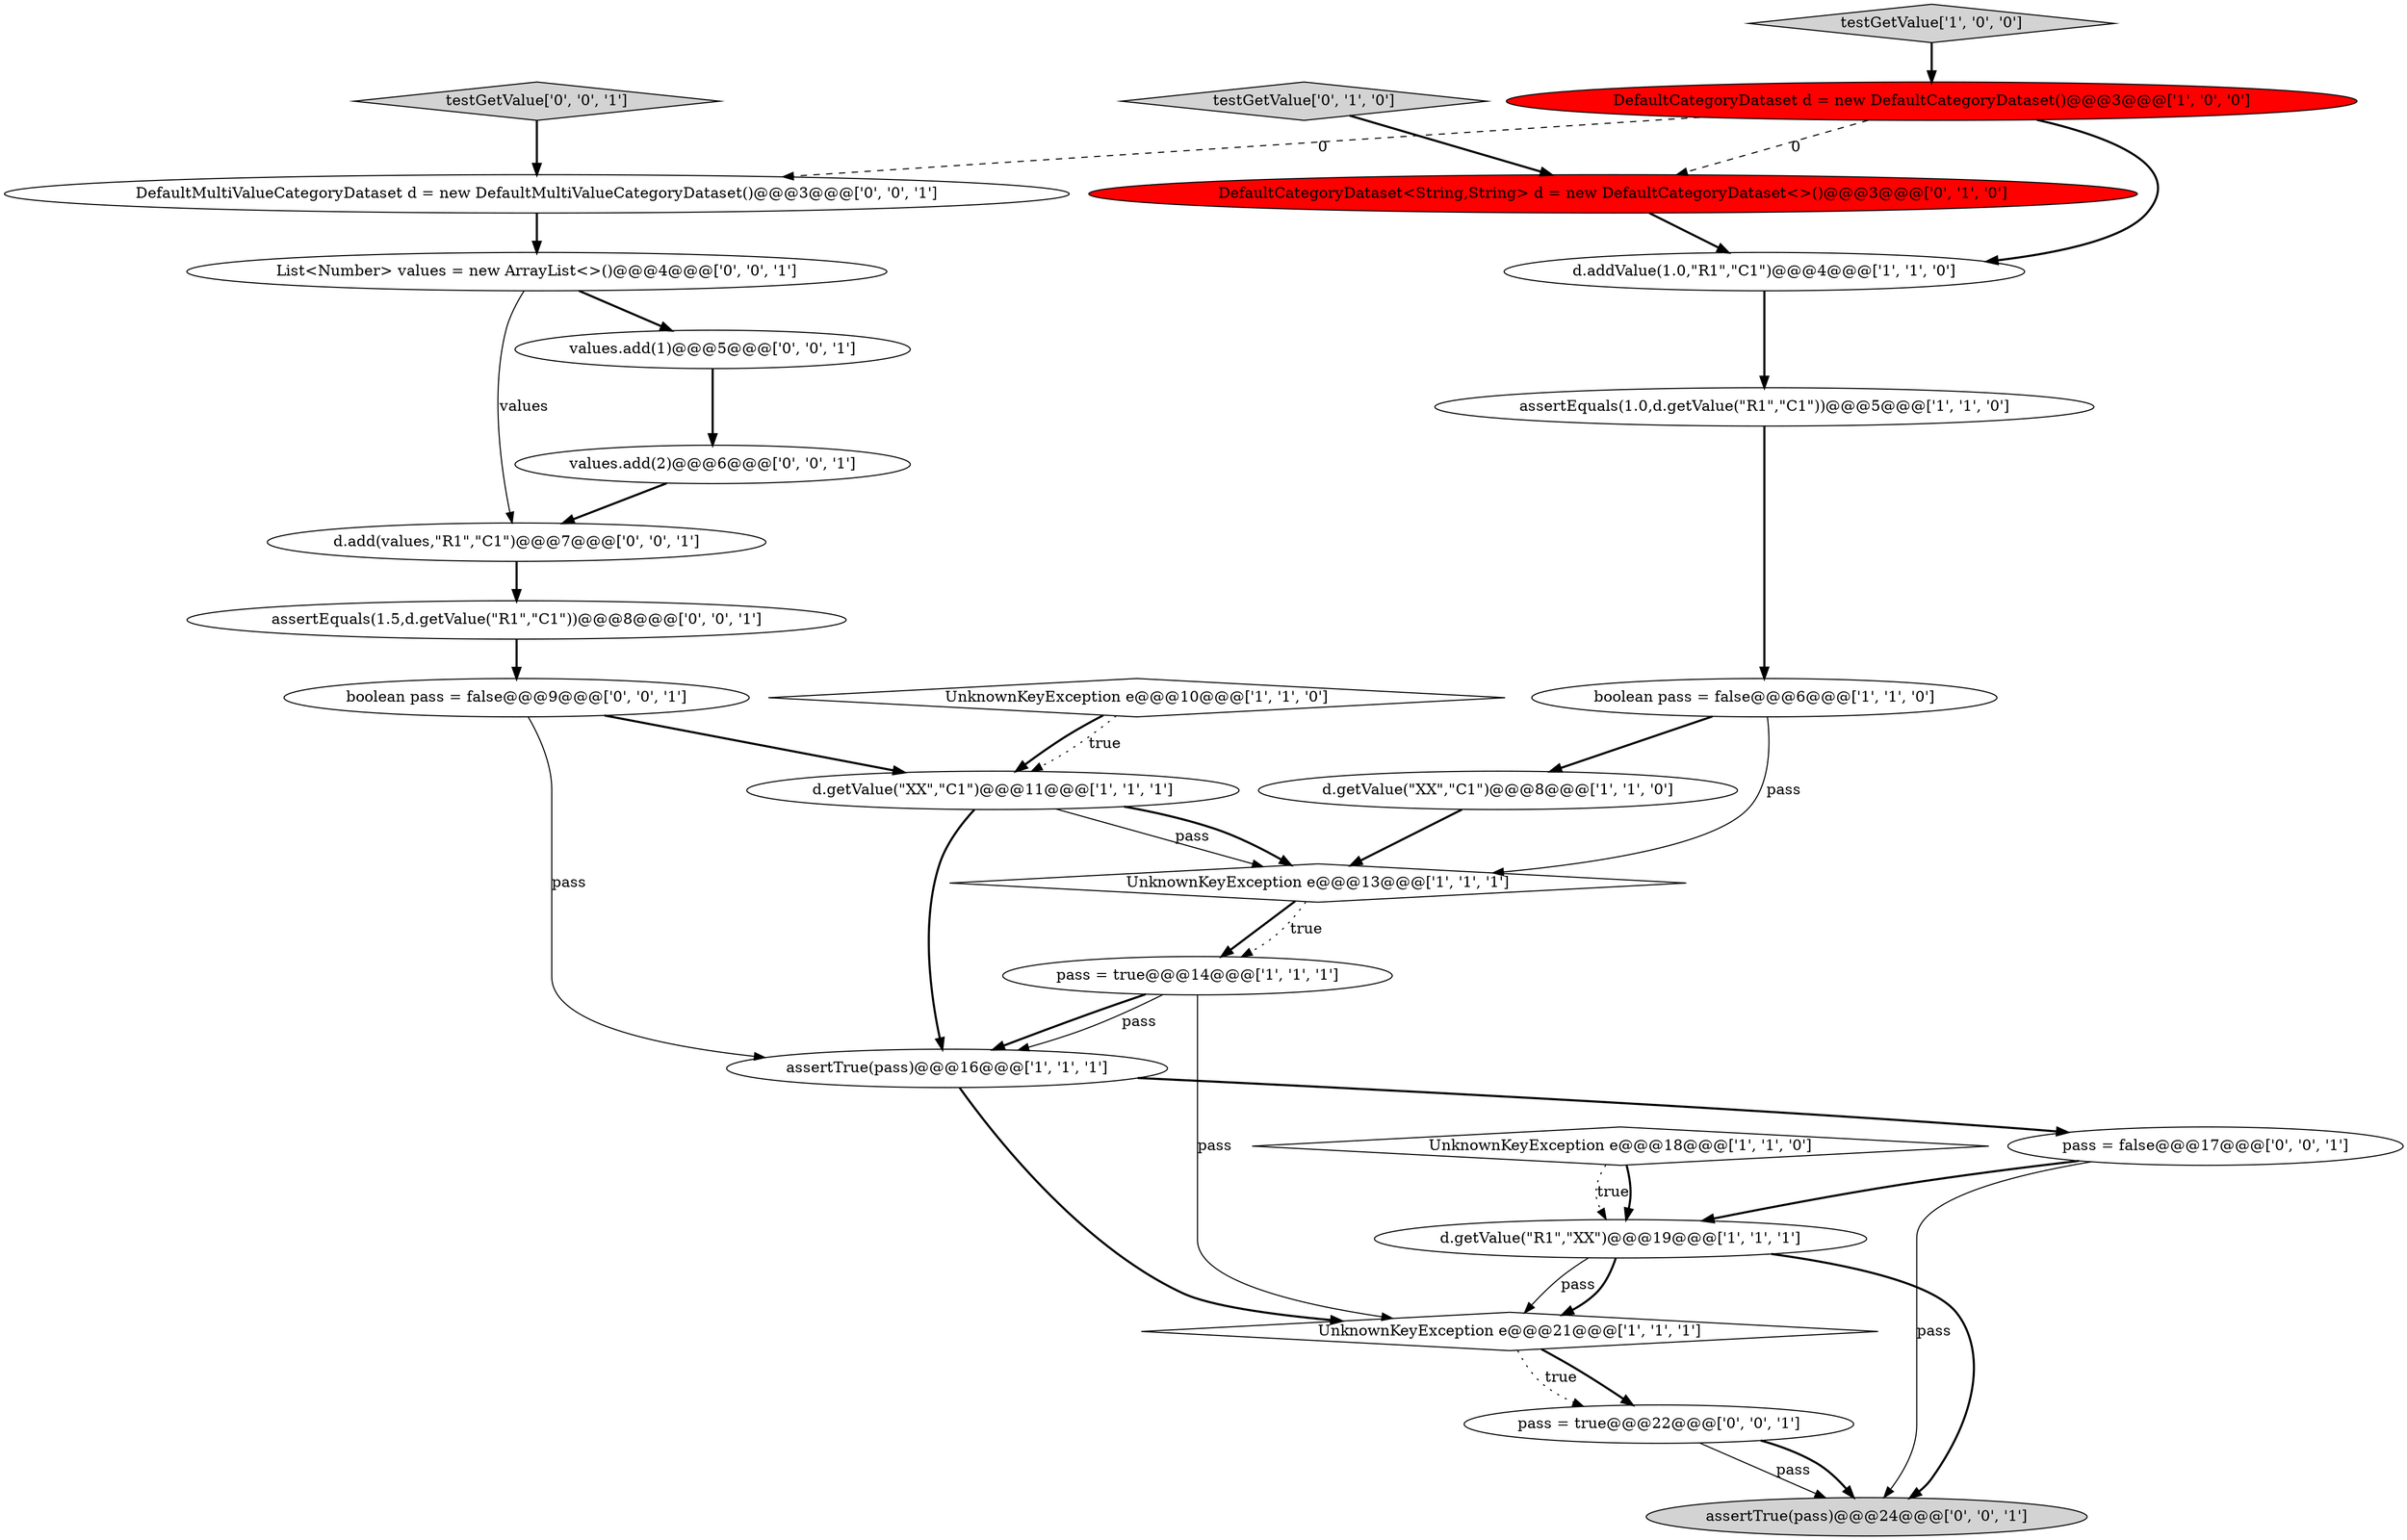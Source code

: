digraph {
14 [style = filled, label = "testGetValue['0', '1', '0']", fillcolor = lightgray, shape = diamond image = "AAA0AAABBB2BBB"];
12 [style = filled, label = "d.addValue(1.0,\"R1\",\"C1\")@@@4@@@['1', '1', '0']", fillcolor = white, shape = ellipse image = "AAA0AAABBB1BBB"];
2 [style = filled, label = "d.getValue(\"XX\",\"C1\")@@@8@@@['1', '1', '0']", fillcolor = white, shape = ellipse image = "AAA0AAABBB1BBB"];
16 [style = filled, label = "boolean pass = false@@@9@@@['0', '0', '1']", fillcolor = white, shape = ellipse image = "AAA0AAABBB3BBB"];
22 [style = filled, label = "List<Number> values = new ArrayList<>()@@@4@@@['0', '0', '1']", fillcolor = white, shape = ellipse image = "AAA0AAABBB3BBB"];
3 [style = filled, label = "assertEquals(1.0,d.getValue(\"R1\",\"C1\"))@@@5@@@['1', '1', '0']", fillcolor = white, shape = ellipse image = "AAA0AAABBB1BBB"];
15 [style = filled, label = "DefaultCategoryDataset<String,String> d = new DefaultCategoryDataset<>()@@@3@@@['0', '1', '0']", fillcolor = red, shape = ellipse image = "AAA1AAABBB2BBB"];
6 [style = filled, label = "boolean pass = false@@@6@@@['1', '1', '0']", fillcolor = white, shape = ellipse image = "AAA0AAABBB1BBB"];
23 [style = filled, label = "assertTrue(pass)@@@24@@@['0', '0', '1']", fillcolor = lightgray, shape = ellipse image = "AAA0AAABBB3BBB"];
4 [style = filled, label = "testGetValue['1', '0', '0']", fillcolor = lightgray, shape = diamond image = "AAA0AAABBB1BBB"];
19 [style = filled, label = "testGetValue['0', '0', '1']", fillcolor = lightgray, shape = diamond image = "AAA0AAABBB3BBB"];
8 [style = filled, label = "UnknownKeyException e@@@13@@@['1', '1', '1']", fillcolor = white, shape = diamond image = "AAA0AAABBB1BBB"];
1 [style = filled, label = "UnknownKeyException e@@@18@@@['1', '1', '0']", fillcolor = white, shape = diamond image = "AAA0AAABBB1BBB"];
17 [style = filled, label = "pass = true@@@22@@@['0', '0', '1']", fillcolor = white, shape = ellipse image = "AAA0AAABBB3BBB"];
7 [style = filled, label = "d.getValue(\"XX\",\"C1\")@@@11@@@['1', '1', '1']", fillcolor = white, shape = ellipse image = "AAA0AAABBB1BBB"];
11 [style = filled, label = "assertTrue(pass)@@@16@@@['1', '1', '1']", fillcolor = white, shape = ellipse image = "AAA0AAABBB1BBB"];
5 [style = filled, label = "UnknownKeyException e@@@21@@@['1', '1', '1']", fillcolor = white, shape = diamond image = "AAA0AAABBB1BBB"];
20 [style = filled, label = "values.add(2)@@@6@@@['0', '0', '1']", fillcolor = white, shape = ellipse image = "AAA0AAABBB3BBB"];
25 [style = filled, label = "pass = false@@@17@@@['0', '0', '1']", fillcolor = white, shape = ellipse image = "AAA0AAABBB3BBB"];
26 [style = filled, label = "DefaultMultiValueCategoryDataset d = new DefaultMultiValueCategoryDataset()@@@3@@@['0', '0', '1']", fillcolor = white, shape = ellipse image = "AAA0AAABBB3BBB"];
9 [style = filled, label = "pass = true@@@14@@@['1', '1', '1']", fillcolor = white, shape = ellipse image = "AAA0AAABBB1BBB"];
18 [style = filled, label = "values.add(1)@@@5@@@['0', '0', '1']", fillcolor = white, shape = ellipse image = "AAA0AAABBB3BBB"];
10 [style = filled, label = "d.getValue(\"R1\",\"XX\")@@@19@@@['1', '1', '1']", fillcolor = white, shape = ellipse image = "AAA0AAABBB1BBB"];
0 [style = filled, label = "UnknownKeyException e@@@10@@@['1', '1', '0']", fillcolor = white, shape = diamond image = "AAA0AAABBB1BBB"];
21 [style = filled, label = "assertEquals(1.5,d.getValue(\"R1\",\"C1\"))@@@8@@@['0', '0', '1']", fillcolor = white, shape = ellipse image = "AAA0AAABBB3BBB"];
13 [style = filled, label = "DefaultCategoryDataset d = new DefaultCategoryDataset()@@@3@@@['1', '0', '0']", fillcolor = red, shape = ellipse image = "AAA1AAABBB1BBB"];
24 [style = filled, label = "d.add(values,\"R1\",\"C1\")@@@7@@@['0', '0', '1']", fillcolor = white, shape = ellipse image = "AAA0AAABBB3BBB"];
5->17 [style = dotted, label="true"];
7->11 [style = bold, label=""];
1->10 [style = dotted, label="true"];
9->11 [style = bold, label=""];
16->11 [style = solid, label="pass"];
9->5 [style = solid, label="pass"];
17->23 [style = solid, label="pass"];
4->13 [style = bold, label=""];
7->8 [style = solid, label="pass"];
16->7 [style = bold, label=""];
10->5 [style = solid, label="pass"];
3->6 [style = bold, label=""];
7->8 [style = bold, label=""];
5->17 [style = bold, label=""];
13->15 [style = dashed, label="0"];
13->26 [style = dashed, label="0"];
17->23 [style = bold, label=""];
26->22 [style = bold, label=""];
0->7 [style = bold, label=""];
6->2 [style = bold, label=""];
11->5 [style = bold, label=""];
18->20 [style = bold, label=""];
22->18 [style = bold, label=""];
25->23 [style = solid, label="pass"];
13->12 [style = bold, label=""];
10->5 [style = bold, label=""];
24->21 [style = bold, label=""];
10->23 [style = bold, label=""];
19->26 [style = bold, label=""];
8->9 [style = bold, label=""];
21->16 [style = bold, label=""];
9->11 [style = solid, label="pass"];
25->10 [style = bold, label=""];
14->15 [style = bold, label=""];
15->12 [style = bold, label=""];
12->3 [style = bold, label=""];
22->24 [style = solid, label="values"];
8->9 [style = dotted, label="true"];
0->7 [style = dotted, label="true"];
20->24 [style = bold, label=""];
1->10 [style = bold, label=""];
11->25 [style = bold, label=""];
2->8 [style = bold, label=""];
6->8 [style = solid, label="pass"];
}
